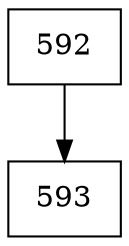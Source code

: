 digraph G {
  node [shape=record];
  node0 [label="{592}"];
  node0 -> node1;
  node1 [label="{593}"];
}
